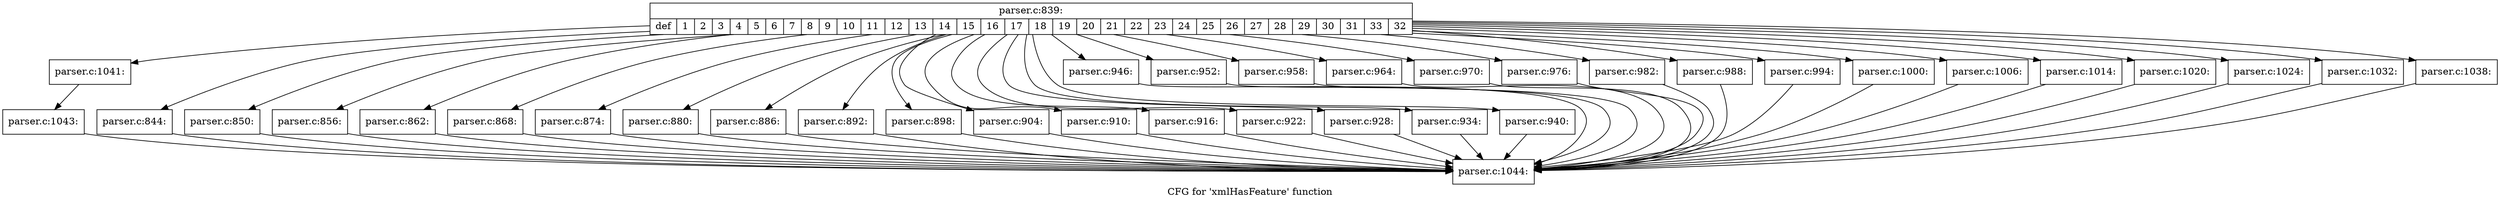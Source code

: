 digraph "CFG for 'xmlHasFeature' function" {
	label="CFG for 'xmlHasFeature' function";

	Node0x54851c0 [shape=record,label="{parser.c:839:|{<s0>def|<s1>1|<s2>2|<s3>3|<s4>4|<s5>5|<s6>6|<s7>7|<s8>8|<s9>9|<s10>10|<s11>11|<s12>12|<s13>13|<s14>14|<s15>15|<s16>16|<s17>17|<s18>18|<s19>19|<s20>20|<s21>21|<s22>22|<s23>23|<s24>24|<s25>25|<s26>26|<s27>27|<s28>28|<s29>29|<s30>30|<s31>31|<s32>33|<s33>32}}"];
	Node0x54851c0 -> Node0x56cb5c0;
	Node0x54851c0 -> Node0x56cb900;
	Node0x54851c0 -> Node0x56cbb00;
	Node0x54851c0 -> Node0x56cbd00;
	Node0x54851c0 -> Node0x56cbf00;
	Node0x54851c0 -> Node0x56cc100;
	Node0x54851c0 -> Node0x56cc300;
	Node0x54851c0 -> Node0x56cc500;
	Node0x54851c0 -> Node0x56cc700;
	Node0x54851c0 -> Node0x56cc900;
	Node0x54851c0 -> Node0x56ccb00;
	Node0x54851c0 -> Node0x56ccd00;
	Node0x54851c0 -> Node0x56cb820;
	Node0x54851c0 -> Node0x56cd540;
	Node0x54851c0 -> Node0x56cd740;
	Node0x54851c0 -> Node0x56cd940;
	Node0x54851c0 -> Node0x56c92c0;
	Node0x54851c0 -> Node0x56cdf50;
	Node0x54851c0 -> Node0x56ce150;
	Node0x54851c0 -> Node0x56ce350;
	Node0x54851c0 -> Node0x56ce550;
	Node0x54851c0 -> Node0x56ce750;
	Node0x54851c0 -> Node0x56ce950;
	Node0x54851c0 -> Node0x56ceb50;
	Node0x54851c0 -> Node0x56ced50;
	Node0x54851c0 -> Node0x56cef50;
	Node0x54851c0 -> Node0x56cf150;
	Node0x54851c0 -> Node0x56cf350;
	Node0x54851c0 -> Node0x56cf550;
	Node0x54851c0 -> Node0x56cf750;
	Node0x54851c0 -> Node0x56cf990;
	Node0x54851c0 -> Node0x56cfb90;
	Node0x54851c0 -> Node0x56cdb40;
	Node0x54851c0 -> Node0x56cdd40;
	Node0x56cb900 [shape=record,label="{parser.c:844:}"];
	Node0x56cb900 -> Node0x568eb30;
	Node0x56cbb00 [shape=record,label="{parser.c:850:}"];
	Node0x56cbb00 -> Node0x568eb30;
	Node0x56cbd00 [shape=record,label="{parser.c:856:}"];
	Node0x56cbd00 -> Node0x568eb30;
	Node0x56cbf00 [shape=record,label="{parser.c:862:}"];
	Node0x56cbf00 -> Node0x568eb30;
	Node0x56cc100 [shape=record,label="{parser.c:868:}"];
	Node0x56cc100 -> Node0x568eb30;
	Node0x56cc300 [shape=record,label="{parser.c:874:}"];
	Node0x56cc300 -> Node0x568eb30;
	Node0x56cc500 [shape=record,label="{parser.c:880:}"];
	Node0x56cc500 -> Node0x568eb30;
	Node0x56cc700 [shape=record,label="{parser.c:886:}"];
	Node0x56cc700 -> Node0x568eb30;
	Node0x56cc900 [shape=record,label="{parser.c:892:}"];
	Node0x56cc900 -> Node0x568eb30;
	Node0x56ccb00 [shape=record,label="{parser.c:898:}"];
	Node0x56ccb00 -> Node0x568eb30;
	Node0x56ccd00 [shape=record,label="{parser.c:904:}"];
	Node0x56ccd00 -> Node0x568eb30;
	Node0x56cb820 [shape=record,label="{parser.c:910:}"];
	Node0x56cb820 -> Node0x568eb30;
	Node0x56cd540 [shape=record,label="{parser.c:916:}"];
	Node0x56cd540 -> Node0x568eb30;
	Node0x56cd740 [shape=record,label="{parser.c:922:}"];
	Node0x56cd740 -> Node0x568eb30;
	Node0x56cd940 [shape=record,label="{parser.c:928:}"];
	Node0x56cd940 -> Node0x568eb30;
	Node0x56c92c0 [shape=record,label="{parser.c:934:}"];
	Node0x56c92c0 -> Node0x568eb30;
	Node0x56cdf50 [shape=record,label="{parser.c:940:}"];
	Node0x56cdf50 -> Node0x568eb30;
	Node0x56ce150 [shape=record,label="{parser.c:946:}"];
	Node0x56ce150 -> Node0x568eb30;
	Node0x56ce350 [shape=record,label="{parser.c:952:}"];
	Node0x56ce350 -> Node0x568eb30;
	Node0x56ce550 [shape=record,label="{parser.c:958:}"];
	Node0x56ce550 -> Node0x568eb30;
	Node0x56ce750 [shape=record,label="{parser.c:964:}"];
	Node0x56ce750 -> Node0x568eb30;
	Node0x56ce950 [shape=record,label="{parser.c:970:}"];
	Node0x56ce950 -> Node0x568eb30;
	Node0x56ceb50 [shape=record,label="{parser.c:976:}"];
	Node0x56ceb50 -> Node0x568eb30;
	Node0x56ced50 [shape=record,label="{parser.c:982:}"];
	Node0x56ced50 -> Node0x568eb30;
	Node0x56cef50 [shape=record,label="{parser.c:988:}"];
	Node0x56cef50 -> Node0x568eb30;
	Node0x56cf150 [shape=record,label="{parser.c:994:}"];
	Node0x56cf150 -> Node0x568eb30;
	Node0x56cf350 [shape=record,label="{parser.c:1000:}"];
	Node0x56cf350 -> Node0x568eb30;
	Node0x56cf550 [shape=record,label="{parser.c:1006:}"];
	Node0x56cf550 -> Node0x568eb30;
	Node0x56cf750 [shape=record,label="{parser.c:1014:}"];
	Node0x56cf750 -> Node0x568eb30;
	Node0x56cf990 [shape=record,label="{parser.c:1020:}"];
	Node0x56cf990 -> Node0x568eb30;
	Node0x56cfb90 [shape=record,label="{parser.c:1024:}"];
	Node0x56cfb90 -> Node0x568eb30;
	Node0x56cdb40 [shape=record,label="{parser.c:1032:}"];
	Node0x56cdb40 -> Node0x568eb30;
	Node0x56cdd40 [shape=record,label="{parser.c:1038:}"];
	Node0x56cdd40 -> Node0x568eb30;
	Node0x56cb5c0 [shape=record,label="{parser.c:1041:}"];
	Node0x56cb5c0 -> Node0x56cb4e0;
	Node0x56cb4e0 [shape=record,label="{parser.c:1043:}"];
	Node0x56cb4e0 -> Node0x568eb30;
	Node0x568eb30 [shape=record,label="{parser.c:1044:}"];
}
